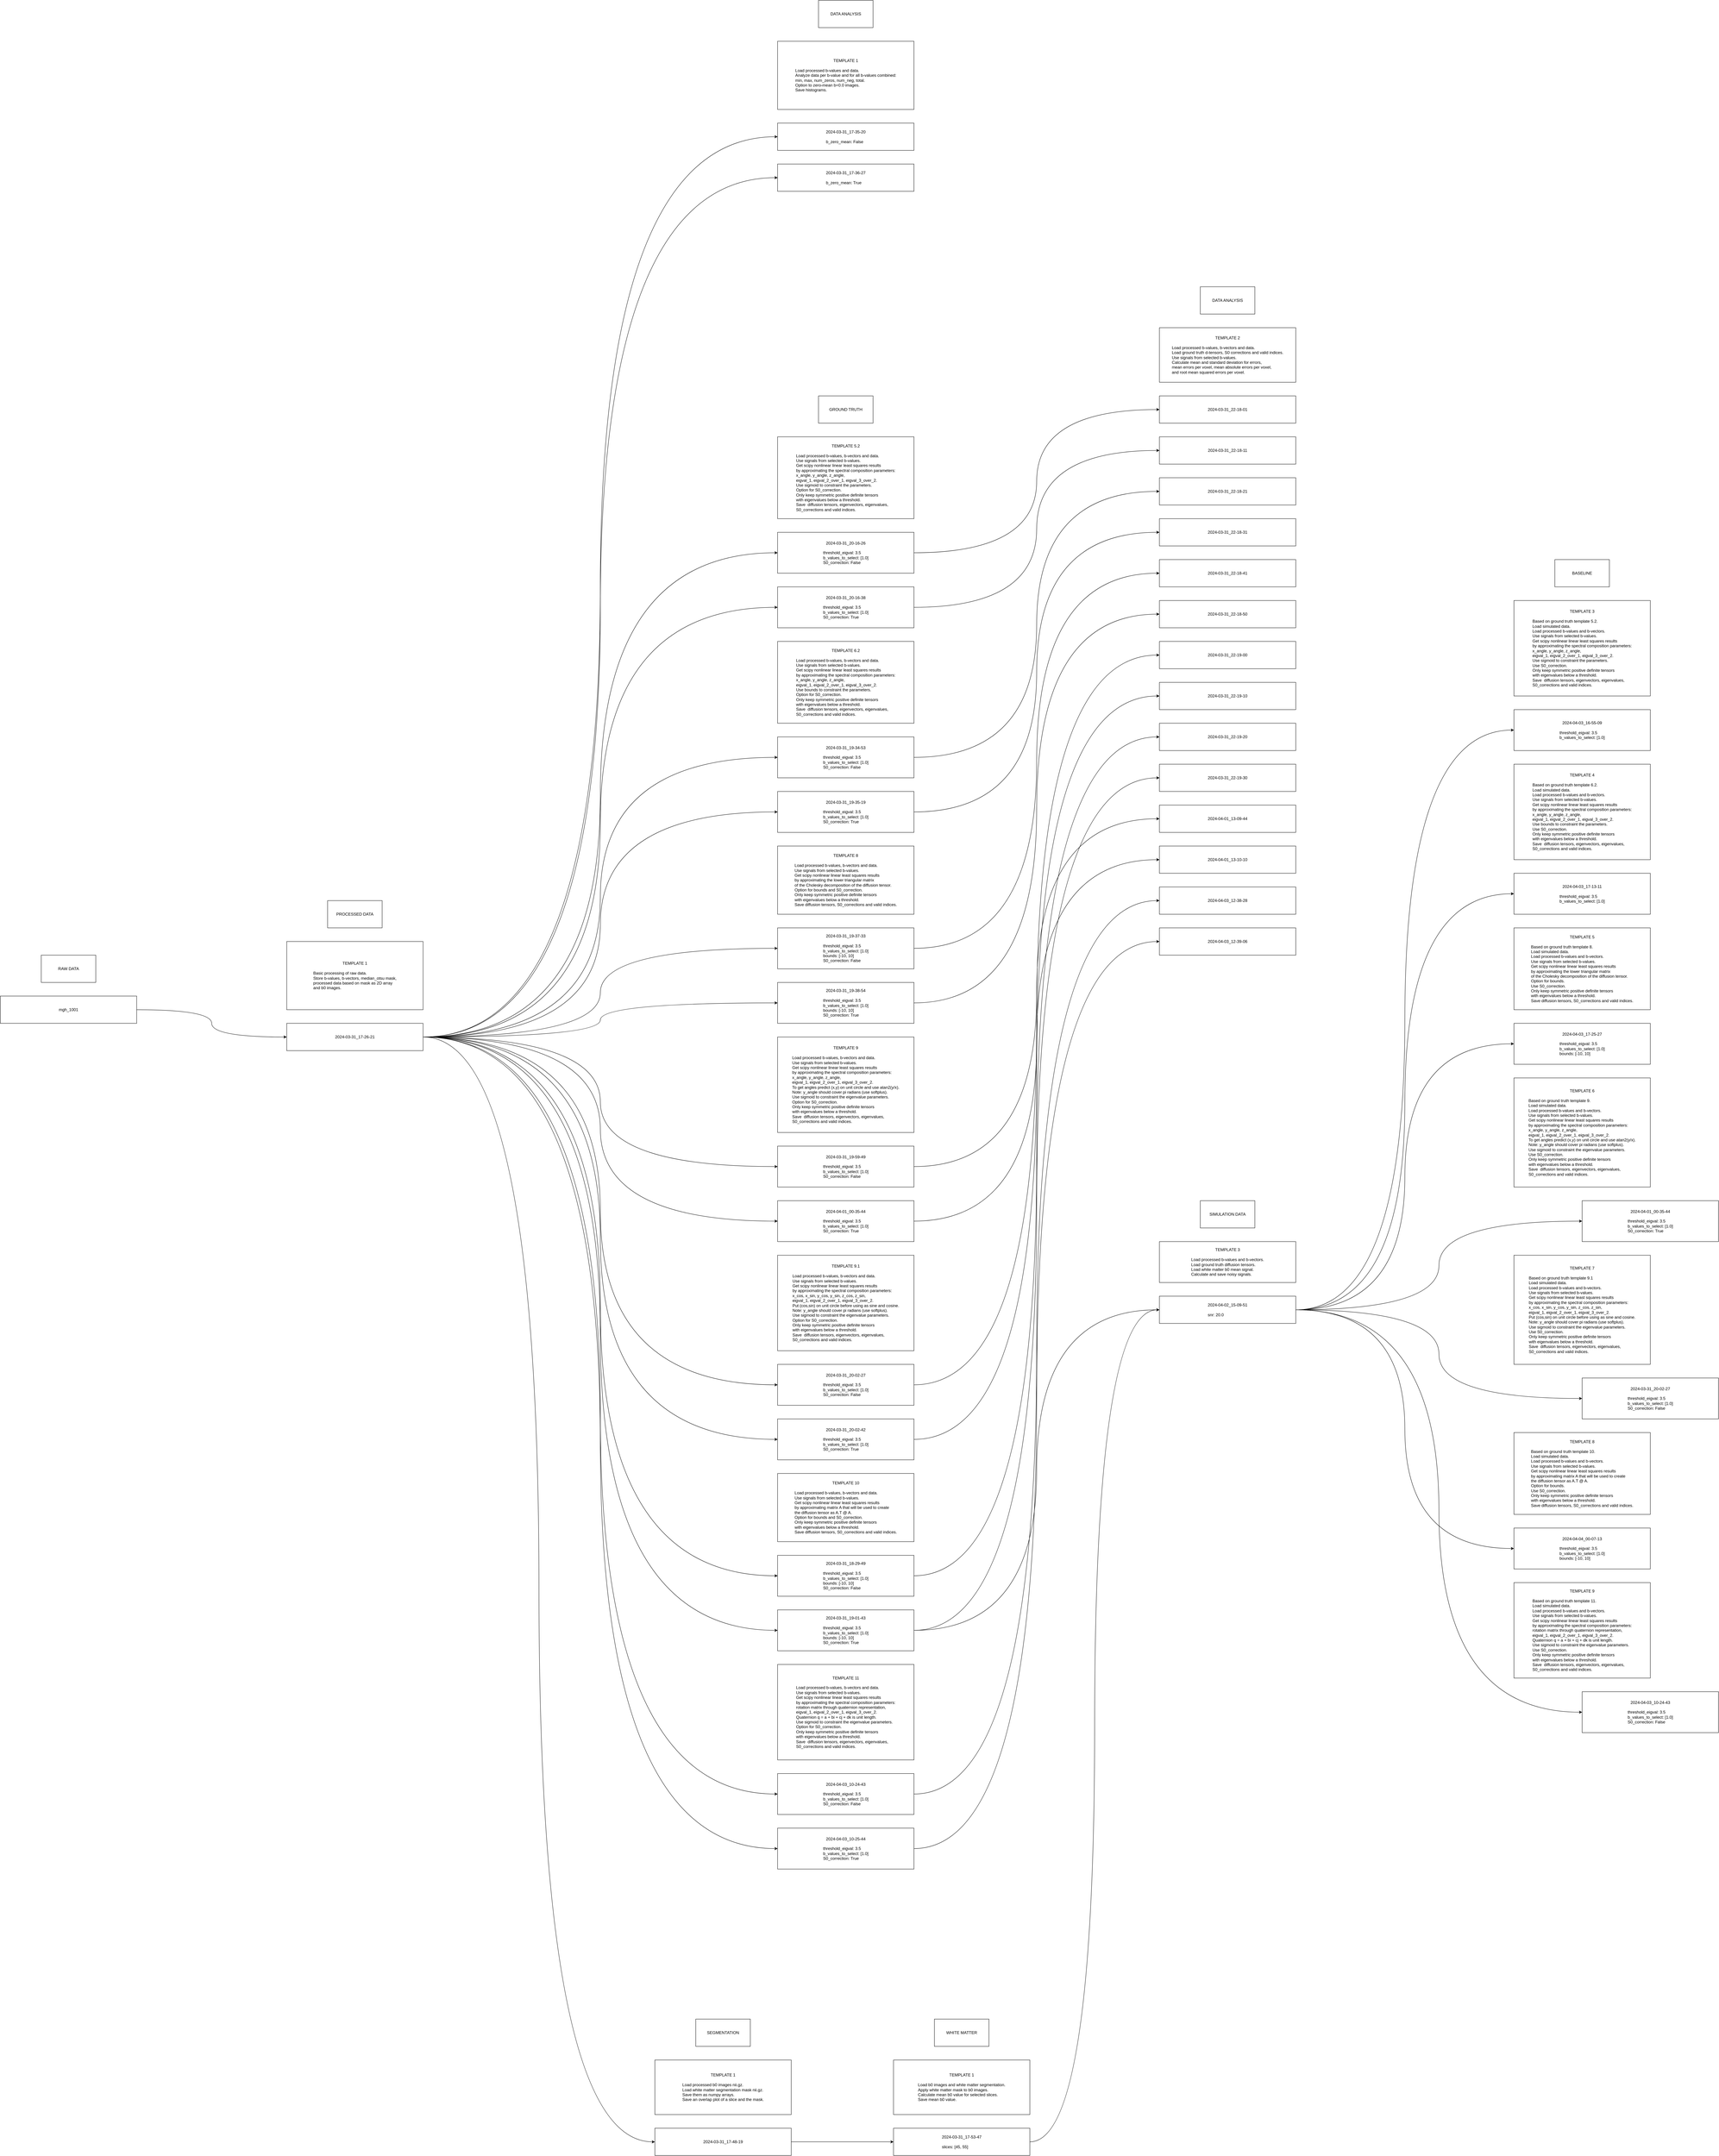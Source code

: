 <mxfile>
    <diagram id="uIHJJKto0LXYbZl0ostZ" name="Page-1">
        <mxGraphModel dx="1277" dy="1533" grid="1" gridSize="10" guides="1" tooltips="1" connect="1" arrows="1" fold="1" page="1" pageScale="1" pageWidth="1100" pageHeight="850" math="0" shadow="0">
            <root>
                <mxCell id="0"/>
                <mxCell id="1" parent="0"/>
                <mxCell id="2" value="RAW DATA" style="rounded=0;whiteSpace=wrap;html=1;" parent="1" vertex="1">
                    <mxGeometry x="400" y="2040" width="160" height="80" as="geometry"/>
                </mxCell>
                <mxCell id="8" style="edgeStyle=orthogonalEdgeStyle;html=1;exitX=1;exitY=0.5;exitDx=0;exitDy=0;entryX=0;entryY=0.5;entryDx=0;entryDy=0;fontFamily=Helvetica;fontSize=12;curved=1;" parent="1" source="3" target="6" edge="1">
                    <mxGeometry relative="1" as="geometry"/>
                </mxCell>
                <mxCell id="3" value="mgh_1001" style="rounded=0;whiteSpace=wrap;html=1;" parent="1" vertex="1">
                    <mxGeometry x="280" y="2160" width="400" height="80" as="geometry"/>
                </mxCell>
                <mxCell id="4" value="PROCESSED DATA" style="rounded=0;whiteSpace=wrap;html=1;" parent="1" vertex="1">
                    <mxGeometry x="1240" y="1880" width="160" height="80" as="geometry"/>
                </mxCell>
                <mxCell id="5" value="&lt;font style=&quot;font-size: 12px;&quot;&gt;&lt;font style=&quot;font-size: 12px;&quot;&gt;TEMPLATE 1&lt;/font&gt;&lt;br&gt;&lt;br&gt;&lt;/font&gt;&lt;div style=&quot;text-align: left;&quot;&gt;&lt;div style=&quot;&quot;&gt;&lt;font style=&quot;font-size: 12px;&quot;&gt;Basic processing of raw data.&lt;/font&gt;&lt;/div&gt;&lt;div style=&quot;&quot;&gt;&lt;font style=&quot;font-size: 12px;&quot;&gt;Store b-values, b-vectors, median_otsu mask,&lt;/font&gt;&lt;/div&gt;&lt;div style=&quot;&quot;&gt;&lt;font style=&quot;font-size: 12px;&quot;&gt;processed data based on mask as 2D array&lt;/font&gt;&lt;/div&gt;&lt;div style=&quot;&quot;&gt;&lt;font style=&quot;font-size: 12px;&quot;&gt;and b0 images.&lt;/font&gt;&lt;/div&gt;&lt;/div&gt;" style="rounded=0;whiteSpace=wrap;html=1;" parent="1" vertex="1">
                    <mxGeometry x="1120" y="2000" width="400" height="200" as="geometry"/>
                </mxCell>
                <mxCell id="13" style="edgeStyle=orthogonalEdgeStyle;html=1;exitX=1;exitY=0.5;exitDx=0;exitDy=0;entryX=0;entryY=0.5;entryDx=0;entryDy=0;fontFamily=Helvetica;fontSize=12;curved=1;" parent="1" source="6" target="11" edge="1">
                    <mxGeometry relative="1" as="geometry"/>
                </mxCell>
                <mxCell id="14" style="edgeStyle=orthogonalEdgeStyle;html=1;exitX=1;exitY=0.5;exitDx=0;exitDy=0;entryX=0;entryY=0.5;entryDx=0;entryDy=0;fontFamily=Helvetica;fontSize=12;curved=1;" parent="1" source="6" target="12" edge="1">
                    <mxGeometry relative="1" as="geometry"/>
                </mxCell>
                <mxCell id="22" style="edgeStyle=orthogonalEdgeStyle;html=1;exitX=1;exitY=0.5;exitDx=0;exitDy=0;entryX=0;entryY=0.5;entryDx=0;entryDy=0;fontFamily=Helvetica;fontSize=12;curved=1;" parent="1" source="6" target="17" edge="1">
                    <mxGeometry relative="1" as="geometry"/>
                </mxCell>
                <mxCell id="23" style="edgeStyle=orthogonalEdgeStyle;html=1;exitX=1;exitY=0.5;exitDx=0;exitDy=0;entryX=0;entryY=0.5;entryDx=0;entryDy=0;fontFamily=Helvetica;fontSize=12;curved=1;" parent="1" source="6" target="18" edge="1">
                    <mxGeometry relative="1" as="geometry"/>
                </mxCell>
                <mxCell id="24" style="edgeStyle=orthogonalEdgeStyle;html=1;exitX=1;exitY=0.5;exitDx=0;exitDy=0;entryX=0;entryY=0.5;entryDx=0;entryDy=0;fontFamily=Helvetica;fontSize=12;curved=1;" parent="1" source="6" target="20" edge="1">
                    <mxGeometry relative="1" as="geometry"/>
                </mxCell>
                <mxCell id="25" style="edgeStyle=orthogonalEdgeStyle;html=1;exitX=1;exitY=0.5;exitDx=0;exitDy=0;entryX=0;entryY=0.5;entryDx=0;entryDy=0;fontFamily=Helvetica;fontSize=12;curved=1;" parent="1" source="6" target="21" edge="1">
                    <mxGeometry relative="1" as="geometry"/>
                </mxCell>
                <mxCell id="29" style="edgeStyle=orthogonalEdgeStyle;html=1;exitX=1;exitY=0.5;exitDx=0;exitDy=0;entryX=0;entryY=0.5;entryDx=0;entryDy=0;fontFamily=Helvetica;fontSize=12;curved=1;" parent="1" source="6" target="27" edge="1">
                    <mxGeometry relative="1" as="geometry"/>
                </mxCell>
                <mxCell id="30" style="edgeStyle=orthogonalEdgeStyle;html=1;exitX=1;exitY=0.5;exitDx=0;exitDy=0;entryX=0;entryY=0.5;entryDx=0;entryDy=0;fontFamily=Helvetica;fontSize=12;curved=1;" parent="1" source="6" target="28" edge="1">
                    <mxGeometry relative="1" as="geometry"/>
                </mxCell>
                <mxCell id="34" style="edgeStyle=orthogonalEdgeStyle;html=1;exitX=1;exitY=0.5;exitDx=0;exitDy=0;entryX=0;entryY=0.5;entryDx=0;entryDy=0;fontFamily=Helvetica;fontSize=12;curved=1;" parent="1" source="6" target="32" edge="1">
                    <mxGeometry relative="1" as="geometry"/>
                </mxCell>
                <mxCell id="35" style="edgeStyle=orthogonalEdgeStyle;html=1;exitX=1;exitY=0.5;exitDx=0;exitDy=0;entryX=0;entryY=0.5;entryDx=0;entryDy=0;fontFamily=Helvetica;fontSize=12;curved=1;" parent="1" source="6" target="33" edge="1">
                    <mxGeometry relative="1" as="geometry"/>
                </mxCell>
                <mxCell id="43" style="edgeStyle=orthogonalEdgeStyle;html=1;exitX=1;exitY=0.5;exitDx=0;exitDy=0;entryX=0;entryY=0.5;entryDx=0;entryDy=0;fontFamily=Helvetica;fontSize=12;curved=1;" parent="1" source="6" target="38" edge="1">
                    <mxGeometry relative="1" as="geometry"/>
                </mxCell>
                <mxCell id="44" style="edgeStyle=orthogonalEdgeStyle;html=1;exitX=1;exitY=0.5;exitDx=0;exitDy=0;entryX=0;entryY=0.5;entryDx=0;entryDy=0;fontFamily=Helvetica;fontSize=12;curved=1;" parent="1" source="6" target="39" edge="1">
                    <mxGeometry relative="1" as="geometry"/>
                </mxCell>
                <mxCell id="45" style="edgeStyle=orthogonalEdgeStyle;html=1;exitX=1;exitY=0.5;exitDx=0;exitDy=0;entryX=0;entryY=0.5;entryDx=0;entryDy=0;fontFamily=Helvetica;fontSize=12;curved=1;" parent="1" source="6" target="41" edge="1">
                    <mxGeometry relative="1" as="geometry"/>
                </mxCell>
                <mxCell id="46" style="edgeStyle=orthogonalEdgeStyle;html=1;exitX=1;exitY=0.5;exitDx=0;exitDy=0;entryX=0;entryY=0.5;entryDx=0;entryDy=0;fontFamily=Helvetica;fontSize=12;curved=1;" parent="1" source="6" target="42" edge="1">
                    <mxGeometry relative="1" as="geometry"/>
                </mxCell>
                <mxCell id="52" style="edgeStyle=orthogonalEdgeStyle;curved=1;html=1;exitX=1;exitY=0.5;exitDx=0;exitDy=0;entryX=0;entryY=0.5;entryDx=0;entryDy=0;fontFamily=Helvetica;fontSize=12;" parent="1" source="6" target="50" edge="1">
                    <mxGeometry relative="1" as="geometry"/>
                </mxCell>
                <mxCell id="98" style="edgeStyle=orthogonalEdgeStyle;html=1;exitX=1;exitY=0.5;exitDx=0;exitDy=0;entryX=0;entryY=0.5;entryDx=0;entryDy=0;curved=1;" parent="1" source="6" target="96" edge="1">
                    <mxGeometry relative="1" as="geometry"/>
                </mxCell>
                <mxCell id="99" style="edgeStyle=orthogonalEdgeStyle;curved=1;html=1;exitX=1;exitY=0.5;exitDx=0;exitDy=0;entryX=0;entryY=0.5;entryDx=0;entryDy=0;" parent="1" source="6" target="97" edge="1">
                    <mxGeometry relative="1" as="geometry"/>
                </mxCell>
                <mxCell id="6" value="2024-03-31_17-26-21" style="rounded=0;whiteSpace=wrap;html=1;" parent="1" vertex="1">
                    <mxGeometry x="1120" y="2240" width="400" height="80" as="geometry"/>
                </mxCell>
                <mxCell id="9" value="DATA ANALYSIS" style="rounded=0;whiteSpace=wrap;html=1;glass=0;shadow=0;" parent="1" vertex="1">
                    <mxGeometry x="2680" y="-760" width="160" height="80" as="geometry"/>
                </mxCell>
                <mxCell id="10" value="&lt;font style=&quot;font-size: 12px;&quot;&gt;&lt;font style=&quot;font-size: 12px;&quot;&gt;TEMPLATE 1&lt;/font&gt;&lt;br&gt;&lt;br&gt;&lt;/font&gt;&lt;div style=&quot;text-align: left;&quot;&gt;&lt;div style=&quot;&quot;&gt;&lt;div&gt;Load processed b-values and data.&lt;/div&gt;&lt;div&gt;Analyze data per b-value and for all b-values combined:&lt;/div&gt;&lt;div&gt;min, max, num_zeros, num_neg, total.&lt;/div&gt;&lt;div&gt;Option to zero-mean b=0.0 images.&lt;/div&gt;&lt;div&gt;Save histograms.&lt;/div&gt;&lt;/div&gt;&lt;/div&gt;" style="rounded=0;whiteSpace=wrap;html=1;" parent="1" vertex="1">
                    <mxGeometry x="2560" y="-640" width="400" height="200" as="geometry"/>
                </mxCell>
                <mxCell id="11" value="2024-03-31_17-35-20&lt;br&gt;&lt;br&gt;&lt;div style=&quot;text-align: left;&quot;&gt;b_zero_mean: False&lt;br&gt;&lt;/div&gt;" style="rounded=0;whiteSpace=wrap;html=1;" parent="1" vertex="1">
                    <mxGeometry x="2560" y="-400" width="400" height="80" as="geometry"/>
                </mxCell>
                <mxCell id="12" value="2024-03-31_17-36-27&lt;br&gt;&lt;br&gt;&lt;div style=&quot;text-align: left;&quot;&gt;b_zero_mean: True&lt;br&gt;&lt;/div&gt;" style="rounded=0;whiteSpace=wrap;html=1;" parent="1" vertex="1">
                    <mxGeometry x="2560" y="-280" width="400" height="80" as="geometry"/>
                </mxCell>
                <mxCell id="15" value="GROUND TRUTH" style="rounded=0;whiteSpace=wrap;html=1;" parent="1" vertex="1">
                    <mxGeometry x="2680" y="400" width="160" height="80" as="geometry"/>
                </mxCell>
                <mxCell id="16" value="&lt;font style=&quot;font-size: 12px;&quot;&gt;&lt;font style=&quot;font-size: 12px;&quot;&gt;TEMPLATE 5.2&lt;/font&gt;&lt;br&gt;&lt;br&gt;&lt;/font&gt;&lt;div style=&quot;text-align: left;&quot;&gt;&lt;div style=&quot;&quot;&gt;&lt;div&gt;Load processed b-values, b-vectors and data.&lt;/div&gt;&lt;div&gt;Use signals from selected b-values.&lt;/div&gt;&lt;div&gt;Get scipy nonlinear linear least squares results&lt;/div&gt;&lt;div&gt;by approximating the spectral composition parameters:&lt;/div&gt;&lt;div&gt;x_angle, y_angle, z_angle,&lt;/div&gt;&lt;div&gt;eigval_1, eigval_2_over_1, eigval_3_over_2.&lt;/div&gt;&lt;div&gt;Use sigmoid to constraint the parameters.&lt;/div&gt;&lt;div&gt;Option for S0_correction.&lt;/div&gt;&lt;div&gt;Only keep symmetric positive definite tensors&amp;nbsp;&lt;/div&gt;&lt;div&gt;with eigenvalues below a threshold.&lt;/div&gt;&lt;div&gt;Save&amp;nbsp; diffusion tensors, eigenvectors, eigenvalues,&lt;/div&gt;&lt;div&gt;S0_corrections and valid indices.&lt;/div&gt;&lt;/div&gt;&lt;/div&gt;" style="rounded=0;whiteSpace=wrap;html=1;" parent="1" vertex="1">
                    <mxGeometry x="2560" y="520" width="400" height="240" as="geometry"/>
                </mxCell>
                <mxCell id="68" style="edgeStyle=orthogonalEdgeStyle;curved=1;html=1;exitX=1;exitY=0.5;exitDx=0;exitDy=0;entryX=0;entryY=0.5;entryDx=0;entryDy=0;fontFamily=Helvetica;fontSize=12;" parent="1" source="17" target="65" edge="1">
                    <mxGeometry relative="1" as="geometry"/>
                </mxCell>
                <mxCell id="17" value="2024-03-31_20-16-26&lt;br&gt;&lt;br&gt;&lt;div style=&quot;text-align: left;&quot;&gt;&lt;div&gt;threshold_eigval: 3.5&lt;/div&gt;&lt;div&gt;b_values_to_select: [1.0]&lt;/div&gt;&lt;div&gt;&lt;span style=&quot;background-color: initial;&quot;&gt;S0_correction: False&lt;/span&gt;&lt;/div&gt;&lt;/div&gt;" style="rounded=0;whiteSpace=wrap;html=1;" parent="1" vertex="1">
                    <mxGeometry x="2560" y="800" width="400" height="120" as="geometry"/>
                </mxCell>
                <mxCell id="69" style="edgeStyle=orthogonalEdgeStyle;curved=1;html=1;exitX=1;exitY=0.5;exitDx=0;exitDy=0;entryX=0;entryY=0.5;entryDx=0;entryDy=0;fontFamily=Helvetica;fontSize=12;" parent="1" source="18" target="67" edge="1">
                    <mxGeometry relative="1" as="geometry"/>
                </mxCell>
                <mxCell id="18" value="2024-03-31_20-16-38&lt;br&gt;&lt;br&gt;&lt;div style=&quot;text-align: left;&quot;&gt;&lt;div&gt;threshold_eigval: 3.5&lt;/div&gt;&lt;div&gt;b_values_to_select: [1.0]&lt;/div&gt;&lt;div&gt;&lt;span style=&quot;background-color: initial;&quot;&gt;S0_correction: True&lt;/span&gt;&lt;/div&gt;&lt;/div&gt;" style="rounded=0;whiteSpace=wrap;html=1;" parent="1" vertex="1">
                    <mxGeometry x="2560" y="960" width="400" height="120" as="geometry"/>
                </mxCell>
                <mxCell id="19" value="&lt;font style=&quot;font-size: 12px;&quot;&gt;&lt;font style=&quot;font-size: 12px;&quot;&gt;TEMPLATE 6.2&lt;/font&gt;&lt;br&gt;&lt;br&gt;&lt;/font&gt;&lt;div style=&quot;text-align: left;&quot;&gt;&lt;div style=&quot;&quot;&gt;&lt;div&gt;Load processed b-values, b-vectors and data.&lt;/div&gt;&lt;div&gt;Use signals from selected b-values.&lt;/div&gt;&lt;div&gt;Get scipy nonlinear linear least squares results&lt;/div&gt;&lt;div&gt;by approximating the spectral composition parameters:&lt;/div&gt;&lt;div&gt;x_angle, y_angle, z_angle,&lt;/div&gt;&lt;div&gt;eigval_1, eigval_2_over_1, eigval_3_over_2.&lt;/div&gt;&lt;div&gt;Use bounds to constraint the parameters.&lt;/div&gt;&lt;div&gt;Option for S0_correction.&lt;/div&gt;&lt;div&gt;Only keep symmetric positive definite tensors&amp;nbsp;&lt;/div&gt;&lt;div&gt;with eigenvalues below a threshold.&lt;/div&gt;&lt;div&gt;Save&amp;nbsp; diffusion tensors, eigenvectors, eigenvalues,&lt;/div&gt;&lt;div&gt;S0_corrections and valid indices.&lt;/div&gt;&lt;/div&gt;&lt;/div&gt;" style="rounded=0;whiteSpace=wrap;html=1;" parent="1" vertex="1">
                    <mxGeometry x="2560" y="1120" width="400" height="240" as="geometry"/>
                </mxCell>
                <mxCell id="71" style="edgeStyle=orthogonalEdgeStyle;curved=1;html=1;exitX=1;exitY=0.5;exitDx=0;exitDy=0;entryX=0;entryY=0.5;entryDx=0;entryDy=0;fontFamily=Helvetica;fontSize=12;" parent="1" source="20" target="70" edge="1">
                    <mxGeometry relative="1" as="geometry"/>
                </mxCell>
                <mxCell id="20" value="2024-03-31_19-34-53&lt;br&gt;&lt;br&gt;&lt;div style=&quot;text-align: left;&quot;&gt;&lt;div&gt;threshold_eigval: 3.5&lt;/div&gt;&lt;div&gt;b_values_to_select: [1.0]&lt;/div&gt;&lt;div&gt;&lt;span style=&quot;background-color: initial;&quot;&gt;S0_correction: False&lt;/span&gt;&lt;br&gt;&lt;/div&gt;&lt;/div&gt;" style="rounded=0;whiteSpace=wrap;html=1;" parent="1" vertex="1">
                    <mxGeometry x="2560" y="1400" width="400" height="120" as="geometry"/>
                </mxCell>
                <mxCell id="73" style="edgeStyle=orthogonalEdgeStyle;curved=1;html=1;exitX=1;exitY=0.5;exitDx=0;exitDy=0;entryX=0;entryY=0.5;entryDx=0;entryDy=0;fontFamily=Helvetica;fontSize=12;" parent="1" source="21" target="72" edge="1">
                    <mxGeometry relative="1" as="geometry"/>
                </mxCell>
                <mxCell id="21" value="2024-03-31_19-35-19&lt;br&gt;&lt;br&gt;&lt;div style=&quot;text-align: left;&quot;&gt;&lt;div&gt;threshold_eigval: 3.5&lt;/div&gt;&lt;div&gt;b_values_to_select: [1.0]&lt;/div&gt;&lt;div&gt;&lt;span style=&quot;background-color: initial;&quot;&gt;S0_correction: True&lt;/span&gt;&lt;/div&gt;&lt;/div&gt;" style="rounded=0;whiteSpace=wrap;html=1;" parent="1" vertex="1">
                    <mxGeometry x="2560" y="1560" width="400" height="120" as="geometry"/>
                </mxCell>
                <mxCell id="26" value="&lt;font style=&quot;font-size: 12px;&quot;&gt;&lt;font style=&quot;font-size: 12px;&quot;&gt;TEMPLATE 8&lt;/font&gt;&lt;br&gt;&lt;br&gt;&lt;/font&gt;&lt;div style=&quot;text-align: left;&quot;&gt;&lt;div style=&quot;&quot;&gt;&lt;div&gt;Load processed b-values, b-vectors and data.&lt;/div&gt;&lt;div&gt;Use signals from selected b-values.&lt;/div&gt;&lt;div&gt;Get scipy nonlinear linear least squares results&lt;/div&gt;&lt;div&gt;by approximating the lower triangular matrix&amp;nbsp;&lt;/div&gt;&lt;div&gt;of the Cholesky decomposition of the diffusion tensor.&lt;/div&gt;&lt;div&gt;Option for bounds and S0_correction.&lt;/div&gt;&lt;div&gt;Only keep symmetric positive definite tensors&amp;nbsp;&lt;/div&gt;&lt;div&gt;with eigenvalues below a threshold.&lt;/div&gt;&lt;div&gt;Save diffusion tensors, S0_corrections and valid indices.&lt;/div&gt;&lt;/div&gt;&lt;/div&gt;" style="rounded=0;whiteSpace=wrap;html=1;" parent="1" vertex="1">
                    <mxGeometry x="2560" y="1720" width="400" height="200" as="geometry"/>
                </mxCell>
                <mxCell id="75" style="edgeStyle=orthogonalEdgeStyle;curved=1;html=1;exitX=1;exitY=0.5;exitDx=0;exitDy=0;entryX=0;entryY=0.5;entryDx=0;entryDy=0;fontFamily=Helvetica;fontSize=12;" parent="1" source="27" target="74" edge="1">
                    <mxGeometry relative="1" as="geometry"/>
                </mxCell>
                <mxCell id="27" value="2024-03-31_19-37-33&lt;br&gt;&lt;br&gt;&lt;div style=&quot;text-align: left;&quot;&gt;&lt;div&gt;threshold_eigval: 3.5&lt;/div&gt;&lt;div&gt;b_values_to_select: [1.0]&lt;/div&gt;&lt;div&gt;bounds: [-10, 10]&lt;br&gt;&lt;/div&gt;&lt;div&gt;&lt;span style=&quot;background-color: initial;&quot;&gt;S0_correction: False&lt;/span&gt;&lt;br&gt;&lt;/div&gt;&lt;/div&gt;" style="rounded=0;whiteSpace=wrap;html=1;" parent="1" vertex="1">
                    <mxGeometry x="2560" y="1960" width="400" height="120" as="geometry"/>
                </mxCell>
                <mxCell id="77" style="edgeStyle=orthogonalEdgeStyle;curved=1;html=1;exitX=1;exitY=0.5;exitDx=0;exitDy=0;entryX=0;entryY=0.5;entryDx=0;entryDy=0;fontFamily=Helvetica;fontSize=12;" parent="1" source="28" target="76" edge="1">
                    <mxGeometry relative="1" as="geometry"/>
                </mxCell>
                <mxCell id="28" value="2024-03-31_19-38-54&lt;br&gt;&lt;br&gt;&lt;div style=&quot;text-align: left;&quot;&gt;&lt;div&gt;threshold_eigval: 3.5&lt;/div&gt;&lt;div&gt;b_values_to_select: [1.0]&lt;/div&gt;&lt;div&gt;bounds: [-10, 10]&lt;br&gt;&lt;/div&gt;&lt;div&gt;&lt;span style=&quot;background-color: initial;&quot;&gt;S0_correction: True&lt;/span&gt;&lt;/div&gt;&lt;/div&gt;" style="rounded=0;whiteSpace=wrap;html=1;" parent="1" vertex="1">
                    <mxGeometry x="2560" y="2120" width="400" height="120" as="geometry"/>
                </mxCell>
                <mxCell id="31" value="&lt;font style=&quot;font-size: 12px;&quot;&gt;&lt;font style=&quot;font-size: 12px;&quot;&gt;TEMPLATE 9&lt;/font&gt;&lt;br&gt;&lt;br&gt;&lt;/font&gt;&lt;div style=&quot;text-align: left;&quot;&gt;&lt;div style=&quot;&quot;&gt;&lt;div&gt;Load processed b-values, b-vectors and data.&lt;/div&gt;&lt;div&gt;Use signals from selected b-values.&lt;/div&gt;&lt;div&gt;Get scipy nonlinear linear least squares results&lt;/div&gt;&lt;div&gt;by approximating the spectral composition parameters:&lt;/div&gt;&lt;div&gt;x_angle, y_angle, z_angle,&lt;/div&gt;&lt;div&gt;eigval_1, eigval_2_over_1, eigval_3_over_2.&lt;/div&gt;&lt;div&gt;To get angles predict (x,y) on unit circle and use atan2(y/x).&lt;/div&gt;&lt;div&gt;Note: y_angle should cover pi radians (use softplus).&lt;/div&gt;&lt;div&gt;Use sigmoid to constraint the eigenvalue parameters.&lt;/div&gt;&lt;div&gt;Option for S0_correction.&lt;/div&gt;&lt;div&gt;Only keep symmetric positive definite tensors&amp;nbsp;&lt;/div&gt;&lt;div&gt;with eigenvalues below a threshold.&lt;/div&gt;&lt;div&gt;Save&amp;nbsp; diffusion tensors, eigenvectors, eigenvalues,&lt;/div&gt;&lt;div&gt;S0_corrections and valid indices.&lt;/div&gt;&lt;/div&gt;&lt;/div&gt;" style="rounded=0;whiteSpace=wrap;html=1;" parent="1" vertex="1">
                    <mxGeometry x="2560" y="2280" width="400" height="280" as="geometry"/>
                </mxCell>
                <mxCell id="87" style="edgeStyle=orthogonalEdgeStyle;curved=1;html=1;exitX=1;exitY=0.5;exitDx=0;exitDy=0;entryX=0;entryY=0.5;entryDx=0;entryDy=0;fontFamily=Helvetica;fontSize=12;" parent="1" source="32" target="86" edge="1">
                    <mxGeometry relative="1" as="geometry"/>
                </mxCell>
                <mxCell id="32" value="2024-03-31_19-59-49&lt;br&gt;&lt;br&gt;&lt;div style=&quot;text-align: left;&quot;&gt;&lt;div&gt;threshold_eigval: 3.5&lt;/div&gt;&lt;div&gt;b_values_to_select: [1.0]&lt;/div&gt;&lt;div&gt;&lt;span style=&quot;background-color: initial;&quot;&gt;S0_correction: False&lt;/span&gt;&lt;br&gt;&lt;/div&gt;&lt;/div&gt;" style="rounded=0;whiteSpace=wrap;html=1;" parent="1" vertex="1">
                    <mxGeometry x="2560" y="2600" width="400" height="120" as="geometry"/>
                </mxCell>
                <mxCell id="89" style="edgeStyle=orthogonalEdgeStyle;curved=1;html=1;exitX=1;exitY=0.5;exitDx=0;exitDy=0;entryX=0;entryY=0.5;entryDx=0;entryDy=0;fontFamily=Helvetica;fontSize=12;" parent="1" source="33" target="88" edge="1">
                    <mxGeometry relative="1" as="geometry"/>
                </mxCell>
                <mxCell id="33" value="2024-04-01_00-35-44&lt;br&gt;&lt;br&gt;&lt;div style=&quot;text-align: left;&quot;&gt;&lt;div&gt;threshold_eigval: 3.5&lt;/div&gt;&lt;div&gt;b_values_to_select: [1.0]&lt;/div&gt;&lt;div&gt;&lt;span style=&quot;background-color: initial;&quot;&gt;S0_correction: True&lt;/span&gt;&lt;/div&gt;&lt;/div&gt;" style="rounded=0;whiteSpace=wrap;html=1;" parent="1" vertex="1">
                    <mxGeometry x="2560" y="2760" width="400" height="120" as="geometry"/>
                </mxCell>
                <mxCell id="37" value="&lt;font style=&quot;font-size: 12px;&quot;&gt;&lt;font style=&quot;font-size: 12px;&quot;&gt;TEMPLATE 9.1&lt;/font&gt;&lt;br&gt;&lt;br&gt;&lt;/font&gt;&lt;div style=&quot;text-align: left;&quot;&gt;&lt;div style=&quot;&quot;&gt;&lt;div&gt;Load processed b-values, b-vectors and data.&lt;/div&gt;&lt;div&gt;Use signals from selected b-values.&lt;/div&gt;&lt;div&gt;Get scipy nonlinear linear least squares results&lt;/div&gt;&lt;div&gt;by approximating the spectral composition parameters:&lt;/div&gt;&lt;div&gt;x_cos, x_sin, y_cos, y_sin, z_cos, z_sin,&lt;/div&gt;&lt;div&gt;eigval_1, eigval_2_over_1, eigval_3_over_2.&lt;/div&gt;&lt;div&gt;Put (cos,sin) on unit circle before using as sine and cosine.&lt;/div&gt;&lt;div&gt;Note: y_angle should cover pi radians (use softplus).&lt;/div&gt;&lt;div&gt;Use sigmoid to constraint the eigenvalue parameters.&lt;/div&gt;&lt;div&gt;Option for S0_correction.&lt;/div&gt;&lt;div&gt;Only keep symmetric positive definite tensors&amp;nbsp;&lt;/div&gt;&lt;div&gt;with eigenvalues below a threshold.&lt;/div&gt;&lt;div&gt;Save&amp;nbsp; diffusion tensors, eigenvectors, eigenvalues,&lt;/div&gt;&lt;div&gt;S0_corrections and valid indices.&lt;/div&gt;&lt;/div&gt;&lt;/div&gt;" style="rounded=0;whiteSpace=wrap;html=1;" parent="1" vertex="1">
                    <mxGeometry x="2560" y="2920" width="400" height="280" as="geometry"/>
                </mxCell>
                <mxCell id="79" style="edgeStyle=orthogonalEdgeStyle;curved=1;html=1;exitX=1;exitY=0.5;exitDx=0;exitDy=0;entryX=0;entryY=0.5;entryDx=0;entryDy=0;fontFamily=Helvetica;fontSize=12;" parent="1" source="38" target="78" edge="1">
                    <mxGeometry relative="1" as="geometry"/>
                </mxCell>
                <mxCell id="38" value="2024-03-31_20-02-27&lt;br&gt;&lt;br&gt;&lt;div style=&quot;text-align: left;&quot;&gt;&lt;div&gt;threshold_eigval: 3.5&lt;/div&gt;&lt;div&gt;b_values_to_select: [1.0]&lt;/div&gt;&lt;div&gt;&lt;span style=&quot;background-color: initial;&quot;&gt;S0_correction: False&lt;/span&gt;&lt;br&gt;&lt;/div&gt;&lt;/div&gt;" style="rounded=0;whiteSpace=wrap;html=1;" parent="1" vertex="1">
                    <mxGeometry x="2560" y="3240" width="400" height="120" as="geometry"/>
                </mxCell>
                <mxCell id="81" style="edgeStyle=orthogonalEdgeStyle;curved=1;html=1;exitX=1;exitY=0.5;exitDx=0;exitDy=0;entryX=0;entryY=0.5;entryDx=0;entryDy=0;fontFamily=Helvetica;fontSize=12;" parent="1" source="39" target="80" edge="1">
                    <mxGeometry relative="1" as="geometry"/>
                </mxCell>
                <mxCell id="39" value="2024-03-31_20-02-42&lt;br&gt;&lt;br&gt;&lt;div style=&quot;text-align: left;&quot;&gt;&lt;div&gt;threshold_eigval: 3.5&lt;/div&gt;&lt;div&gt;b_values_to_select: [1.0]&lt;/div&gt;&lt;div&gt;&lt;span style=&quot;background-color: initial;&quot;&gt;S0_correction: True&lt;/span&gt;&lt;/div&gt;&lt;/div&gt;" style="rounded=0;whiteSpace=wrap;html=1;" parent="1" vertex="1">
                    <mxGeometry x="2560" y="3400" width="400" height="120" as="geometry"/>
                </mxCell>
                <mxCell id="40" value="&lt;font style=&quot;font-size: 12px;&quot;&gt;&lt;font style=&quot;font-size: 12px;&quot;&gt;TEMPLATE 10&lt;/font&gt;&lt;br&gt;&lt;br&gt;&lt;/font&gt;&lt;div style=&quot;text-align: left;&quot;&gt;&lt;div style=&quot;&quot;&gt;&lt;div&gt;Load processed b-values, b-vectors and data.&lt;/div&gt;&lt;div&gt;Use signals from selected b-values.&lt;/div&gt;&lt;div&gt;Get scipy nonlinear linear least squares results&lt;/div&gt;&lt;div&gt;by approximating matrix A that will be used to create&amp;nbsp;&lt;/div&gt;&lt;div&gt;the diffusion tensor as A.T @ A.&lt;/div&gt;&lt;div&gt;Option for bounds and S0_correction.&lt;/div&gt;&lt;div&gt;Only keep symmetric positive definite tensors&amp;nbsp;&lt;/div&gt;&lt;div&gt;with eigenvalues below a threshold.&lt;/div&gt;&lt;div&gt;Save diffusion tensors, S0_corrections and valid indices.&lt;/div&gt;&lt;/div&gt;&lt;/div&gt;" style="rounded=0;whiteSpace=wrap;html=1;" parent="1" vertex="1">
                    <mxGeometry x="2560" y="3560" width="400" height="200" as="geometry"/>
                </mxCell>
                <mxCell id="83" style="edgeStyle=orthogonalEdgeStyle;curved=1;html=1;exitX=1;exitY=0.5;exitDx=0;exitDy=0;entryX=0;entryY=0.5;entryDx=0;entryDy=0;fontFamily=Helvetica;fontSize=12;" parent="1" source="41" target="82" edge="1">
                    <mxGeometry relative="1" as="geometry"/>
                </mxCell>
                <mxCell id="41" value="2024-03-31_18-29-49&lt;br&gt;&lt;br&gt;&lt;div style=&quot;text-align: left;&quot;&gt;&lt;div&gt;threshold_eigval: 3.5&lt;/div&gt;&lt;div&gt;b_values_to_select: [1.0]&lt;/div&gt;&lt;div&gt;bounds: [-10, 10]&lt;br&gt;&lt;/div&gt;&lt;div&gt;&lt;span style=&quot;background-color: initial;&quot;&gt;S0_correction: False&lt;/span&gt;&lt;br&gt;&lt;/div&gt;&lt;/div&gt;" style="rounded=0;whiteSpace=wrap;html=1;" parent="1" vertex="1">
                    <mxGeometry x="2560" y="3800" width="400" height="120" as="geometry"/>
                </mxCell>
                <mxCell id="85" style="edgeStyle=orthogonalEdgeStyle;curved=1;html=1;exitX=1;exitY=0.5;exitDx=0;exitDy=0;entryX=0;entryY=0.5;entryDx=0;entryDy=0;fontFamily=Helvetica;fontSize=12;" parent="1" source="42" target="84" edge="1">
                    <mxGeometry relative="1" as="geometry"/>
                </mxCell>
                <mxCell id="94" style="edgeStyle=orthogonalEdgeStyle;curved=1;html=1;exitX=1;exitY=0.5;exitDx=0;exitDy=0;entryX=0;entryY=0.5;entryDx=0;entryDy=0;" parent="1" source="42" target="90" edge="1">
                    <mxGeometry relative="1" as="geometry"/>
                </mxCell>
                <mxCell id="42" value="2024-03-31_19-01-43&lt;br&gt;&lt;br&gt;&lt;div style=&quot;text-align: left;&quot;&gt;&lt;div&gt;threshold_eigval: 3.5&lt;/div&gt;&lt;div&gt;b_values_to_select: [1.0]&lt;/div&gt;&lt;div&gt;bounds: [-10, 10]&lt;br&gt;&lt;/div&gt;&lt;div&gt;&lt;span style=&quot;background-color: initial;&quot;&gt;S0_correction: True&lt;/span&gt;&lt;/div&gt;&lt;/div&gt;" style="rounded=0;whiteSpace=wrap;html=1;" parent="1" vertex="1">
                    <mxGeometry x="2560" y="3960" width="400" height="120" as="geometry"/>
                </mxCell>
                <mxCell id="48" value="SEGMENTATION" style="rounded=0;whiteSpace=wrap;html=1;glass=0;shadow=0;" parent="1" vertex="1">
                    <mxGeometry x="2320" y="5160" width="160" height="80" as="geometry"/>
                </mxCell>
                <mxCell id="49" value="&lt;font style=&quot;font-size: 12px;&quot;&gt;&lt;font style=&quot;font-size: 12px;&quot;&gt;TEMPLATE 1&lt;/font&gt;&lt;br&gt;&lt;br&gt;&lt;/font&gt;&lt;div style=&quot;text-align: left;&quot;&gt;&lt;div style=&quot;&quot;&gt;&lt;div&gt;Load processed b0 images nii.gz.&lt;/div&gt;&lt;div&gt;Load white matter segmentation mask nii.gz.&lt;/div&gt;&lt;div&gt;Save them as numpy arrays.&lt;/div&gt;&lt;div&gt;Save an overlap plot of a slice and the mask.&lt;/div&gt;&lt;/div&gt;&lt;/div&gt;" style="rounded=0;whiteSpace=wrap;html=1;" parent="1" vertex="1">
                    <mxGeometry x="2200" y="5280" width="400" height="160" as="geometry"/>
                </mxCell>
                <mxCell id="58" style="edgeStyle=orthogonalEdgeStyle;curved=1;html=1;exitX=1;exitY=0.5;exitDx=0;exitDy=0;entryX=0;entryY=0.5;entryDx=0;entryDy=0;fontFamily=Helvetica;fontSize=12;" parent="1" source="50" target="55" edge="1">
                    <mxGeometry relative="1" as="geometry"/>
                </mxCell>
                <mxCell id="50" value="2024-03-31_17-48-19" style="rounded=0;whiteSpace=wrap;html=1;" parent="1" vertex="1">
                    <mxGeometry x="2200" y="5480" width="400" height="80" as="geometry"/>
                </mxCell>
                <mxCell id="53" value="WHITE MATTER" style="rounded=0;whiteSpace=wrap;html=1;glass=0;shadow=0;" parent="1" vertex="1">
                    <mxGeometry x="3020" y="5160" width="160" height="80" as="geometry"/>
                </mxCell>
                <mxCell id="54" value="&lt;font style=&quot;font-size: 12px;&quot;&gt;&lt;font style=&quot;font-size: 12px;&quot;&gt;TEMPLATE 1&lt;/font&gt;&lt;br&gt;&lt;br&gt;&lt;/font&gt;&lt;div style=&quot;text-align: left;&quot;&gt;&lt;div style=&quot;&quot;&gt;&lt;div&gt;Load b0 images and white matter segmentation.&lt;/div&gt;&lt;div&gt;Apply white matter mask to b0 images.&lt;/div&gt;&lt;div&gt;Calculate mean b0 value for selected slices.&lt;/div&gt;&lt;div&gt;Save mean b0 value.&lt;/div&gt;&lt;/div&gt;&lt;/div&gt;" style="rounded=0;whiteSpace=wrap;html=1;" parent="1" vertex="1">
                    <mxGeometry x="2900" y="5280" width="400" height="160" as="geometry"/>
                </mxCell>
                <mxCell id="93" style="edgeStyle=orthogonalEdgeStyle;html=1;exitX=1;exitY=0.5;exitDx=0;exitDy=0;entryX=0;entryY=0.5;entryDx=0;entryDy=0;curved=1;" parent="1" source="55" target="90" edge="1">
                    <mxGeometry relative="1" as="geometry"/>
                </mxCell>
                <mxCell id="55" value="2024-03-31_17-53-47&lt;br&gt;&lt;br&gt;&lt;div style=&quot;text-align: left;&quot;&gt;slices: [45, 55]&lt;br&gt;&lt;/div&gt;" style="rounded=0;whiteSpace=wrap;html=1;" parent="1" vertex="1">
                    <mxGeometry x="2900" y="5480" width="400" height="80" as="geometry"/>
                </mxCell>
                <mxCell id="59" value="&lt;font style=&quot;font-size: 12px;&quot;&gt;&lt;font style=&quot;font-size: 12px;&quot;&gt;TEMPLATE 3&lt;/font&gt;&lt;br&gt;&lt;br&gt;&lt;/font&gt;&lt;div style=&quot;text-align: left;&quot;&gt;&lt;div style=&quot;&quot;&gt;&lt;div&gt;Load processed b-values and b-vectors.&lt;/div&gt;&lt;div&gt;Load ground truth diffusion tensors.&lt;/div&gt;&lt;div&gt;Load white matter b0 mean signal.&lt;/div&gt;&lt;div&gt;Calculate and save noisy signals.&lt;/div&gt;&lt;/div&gt;&lt;/div&gt;" style="rounded=0;whiteSpace=wrap;html=1;" parent="1" vertex="1">
                    <mxGeometry x="3680" y="2880" width="400" height="120" as="geometry"/>
                </mxCell>
                <mxCell id="61" value="SIMULATION DATA" style="rounded=0;whiteSpace=wrap;html=1;" parent="1" vertex="1">
                    <mxGeometry x="3800" y="2760" width="160" height="80" as="geometry"/>
                </mxCell>
                <mxCell id="64" value="&lt;font style=&quot;font-size: 12px;&quot;&gt;&lt;font style=&quot;font-size: 12px;&quot;&gt;TEMPLATE 2&lt;/font&gt;&lt;br&gt;&lt;br&gt;&lt;/font&gt;&lt;div style=&quot;text-align: left;&quot;&gt;&lt;div style=&quot;&quot;&gt;&lt;div&gt;Load processed b-values, b-vectors and data.&lt;/div&gt;&lt;div&gt;Load ground truth d-tensors, S0 corrections and valid indices.&lt;/div&gt;&lt;div&gt;Use signals from selected b-values.&lt;/div&gt;&lt;div&gt;Calculate mean and standard deviation for errors,&amp;nbsp;&lt;/div&gt;&lt;div&gt;mean errors per voxel, mean absolute errors per voxel,&amp;nbsp;&lt;/div&gt;&lt;div&gt;and root mean squared errors per voxel.&lt;/div&gt;&lt;/div&gt;&lt;/div&gt;" style="rounded=0;whiteSpace=wrap;html=1;" parent="1" vertex="1">
                    <mxGeometry x="3680" y="200" width="400" height="160" as="geometry"/>
                </mxCell>
                <mxCell id="65" value="2024-03-31_22-18-01" style="rounded=0;whiteSpace=wrap;html=1;" parent="1" vertex="1">
                    <mxGeometry x="3680" y="400" width="400" height="80" as="geometry"/>
                </mxCell>
                <mxCell id="66" value="DATA ANALYSIS" style="rounded=0;whiteSpace=wrap;html=1;" parent="1" vertex="1">
                    <mxGeometry x="3800" y="80" width="160" height="80" as="geometry"/>
                </mxCell>
                <mxCell id="67" value="2024-03-31_22-18-11" style="rounded=0;whiteSpace=wrap;html=1;" parent="1" vertex="1">
                    <mxGeometry x="3680" y="520" width="400" height="80" as="geometry"/>
                </mxCell>
                <mxCell id="70" value="2024-03-31_22-18-21" style="rounded=0;whiteSpace=wrap;html=1;" parent="1" vertex="1">
                    <mxGeometry x="3680" y="640" width="400" height="80" as="geometry"/>
                </mxCell>
                <mxCell id="72" value="2024-03-31_22-18-31" style="rounded=0;whiteSpace=wrap;html=1;" parent="1" vertex="1">
                    <mxGeometry x="3680" y="760" width="400" height="80" as="geometry"/>
                </mxCell>
                <mxCell id="74" value="2024-03-31_22-18-41" style="rounded=0;whiteSpace=wrap;html=1;" parent="1" vertex="1">
                    <mxGeometry x="3680" y="880" width="400" height="80" as="geometry"/>
                </mxCell>
                <mxCell id="76" value="2024-03-31_22-18-50" style="rounded=0;whiteSpace=wrap;html=1;" parent="1" vertex="1">
                    <mxGeometry x="3680" y="1000" width="400" height="80" as="geometry"/>
                </mxCell>
                <mxCell id="78" value="2024-03-31_22-19-00" style="rounded=0;whiteSpace=wrap;html=1;" parent="1" vertex="1">
                    <mxGeometry x="3680" y="1120" width="400" height="80" as="geometry"/>
                </mxCell>
                <mxCell id="80" value="2024-03-31_22-19-10" style="rounded=0;whiteSpace=wrap;html=1;" parent="1" vertex="1">
                    <mxGeometry x="3680" y="1240" width="400" height="80" as="geometry"/>
                </mxCell>
                <mxCell id="82" value="2024-03-31_22-19-20" style="rounded=0;whiteSpace=wrap;html=1;" parent="1" vertex="1">
                    <mxGeometry x="3680" y="1360" width="400" height="80" as="geometry"/>
                </mxCell>
                <mxCell id="84" value="2024-03-31_22-19-30" style="rounded=0;whiteSpace=wrap;html=1;" parent="1" vertex="1">
                    <mxGeometry x="3680" y="1480" width="400" height="80" as="geometry"/>
                </mxCell>
                <mxCell id="86" value="2024-04-01_13-09-44" style="rounded=0;whiteSpace=wrap;html=1;" parent="1" vertex="1">
                    <mxGeometry x="3680" y="1600" width="400" height="80" as="geometry"/>
                </mxCell>
                <mxCell id="88" value="2024-04-01_13-10-10" style="rounded=0;whiteSpace=wrap;html=1;" parent="1" vertex="1">
                    <mxGeometry x="3680" y="1720" width="400" height="80" as="geometry"/>
                </mxCell>
                <mxCell id="126" style="edgeStyle=orthogonalEdgeStyle;html=1;exitX=1;exitY=0.5;exitDx=0;exitDy=0;entryX=0;entryY=0.5;entryDx=0;entryDy=0;curved=1;" edge="1" parent="1" source="90" target="107">
                    <mxGeometry relative="1" as="geometry"/>
                </mxCell>
                <mxCell id="127" style="edgeStyle=orthogonalEdgeStyle;curved=1;html=1;exitX=1;exitY=0.5;exitDx=0;exitDy=0;entryX=0;entryY=0.5;entryDx=0;entryDy=0;" edge="1" parent="1" source="90" target="109">
                    <mxGeometry relative="1" as="geometry"/>
                </mxCell>
                <mxCell id="128" style="edgeStyle=orthogonalEdgeStyle;curved=1;html=1;exitX=1;exitY=0.5;exitDx=0;exitDy=0;entryX=0;entryY=0.5;entryDx=0;entryDy=0;" edge="1" parent="1" source="90" target="112">
                    <mxGeometry relative="1" as="geometry"/>
                </mxCell>
                <mxCell id="129" style="edgeStyle=orthogonalEdgeStyle;html=1;exitX=1;exitY=0.5;exitDx=0;exitDy=0;entryX=0;entryY=0.5;entryDx=0;entryDy=0;curved=1;" edge="1" parent="1" source="90" target="116">
                    <mxGeometry relative="1" as="geometry"/>
                </mxCell>
                <mxCell id="130" style="edgeStyle=orthogonalEdgeStyle;curved=1;html=1;exitX=1;exitY=0.5;exitDx=0;exitDy=0;entryX=0;entryY=0.5;entryDx=0;entryDy=0;" edge="1" parent="1" source="90" target="118">
                    <mxGeometry relative="1" as="geometry"/>
                </mxCell>
                <mxCell id="131" style="edgeStyle=orthogonalEdgeStyle;curved=1;html=1;exitX=1;exitY=0.5;exitDx=0;exitDy=0;entryX=0;entryY=0.5;entryDx=0;entryDy=0;" edge="1" parent="1" source="90" target="121">
                    <mxGeometry relative="1" as="geometry"/>
                </mxCell>
                <mxCell id="132" style="edgeStyle=orthogonalEdgeStyle;curved=1;html=1;exitX=1;exitY=0.5;exitDx=0;exitDy=0;entryX=0;entryY=0.5;entryDx=0;entryDy=0;" edge="1" parent="1" source="90" target="124">
                    <mxGeometry relative="1" as="geometry"/>
                </mxCell>
                <mxCell id="90" value="2024-04-02_15-09-51&lt;br&gt;&lt;br&gt;&lt;div style=&quot;text-align: left;&quot;&gt;&lt;div&gt;snr: 20.0&lt;br&gt;&lt;/div&gt;&lt;/div&gt;" style="rounded=0;whiteSpace=wrap;html=1;" parent="1" vertex="1">
                    <mxGeometry x="3680" y="3040" width="400" height="80" as="geometry"/>
                </mxCell>
                <mxCell id="95" value="&lt;font style=&quot;font-size: 12px;&quot;&gt;&lt;font style=&quot;font-size: 12px;&quot;&gt;TEMPLATE 11&lt;/font&gt;&lt;br&gt;&lt;br&gt;&lt;/font&gt;&lt;div style=&quot;text-align: left;&quot;&gt;&lt;div style=&quot;&quot;&gt;&lt;div&gt;Load processed b-values, b-vectors and data.&lt;/div&gt;&lt;div&gt;Use signals from selected b-values.&lt;/div&gt;&lt;div&gt;Get scipy nonlinear linear least squares results&lt;/div&gt;&lt;div&gt;by approximating the spectral composition parameters:&lt;/div&gt;&lt;div&gt;rotation matrix through quaternion representation,&lt;/div&gt;&lt;div&gt;eigval_1, eigval_2_over_1, eigval_3_over_2.&lt;/div&gt;&lt;div&gt;Quaternion q = a + bi + cj + dk is unit length.&lt;/div&gt;&lt;div&gt;Use sigmoid to constraint the eigenvalue parameters.&lt;/div&gt;&lt;div&gt;Option for S0_correction.&lt;/div&gt;&lt;div&gt;Only keep symmetric positive definite tensors&amp;nbsp;&lt;/div&gt;&lt;div&gt;with eigenvalues below a threshold.&lt;/div&gt;&lt;div&gt;Save&amp;nbsp; diffusion tensors, eigenvectors, eigenvalues,&lt;/div&gt;&lt;div&gt;S0_corrections and valid indices.&lt;/div&gt;&lt;/div&gt;&lt;/div&gt;" style="rounded=0;whiteSpace=wrap;html=1;" parent="1" vertex="1">
                    <mxGeometry x="2560" y="4120" width="400" height="280" as="geometry"/>
                </mxCell>
                <mxCell id="102" style="edgeStyle=orthogonalEdgeStyle;curved=1;html=1;exitX=1;exitY=0.5;exitDx=0;exitDy=0;entryX=0;entryY=0.5;entryDx=0;entryDy=0;" parent="1" source="96" target="100" edge="1">
                    <mxGeometry relative="1" as="geometry"/>
                </mxCell>
                <mxCell id="96" value="2024-04-03_10-24-43&lt;br&gt;&lt;br&gt;&lt;div style=&quot;text-align: left;&quot;&gt;&lt;div&gt;threshold_eigval: 3.5&lt;/div&gt;&lt;div&gt;b_values_to_select: [1.0]&lt;/div&gt;&lt;div&gt;&lt;span style=&quot;background-color: initial;&quot;&gt;S0_correction: False&lt;/span&gt;&lt;br&gt;&lt;/div&gt;&lt;/div&gt;" style="rounded=0;whiteSpace=wrap;html=1;" parent="1" vertex="1">
                    <mxGeometry x="2560" y="4440" width="400" height="120" as="geometry"/>
                </mxCell>
                <mxCell id="103" style="edgeStyle=orthogonalEdgeStyle;curved=1;html=1;exitX=1;exitY=0.5;exitDx=0;exitDy=0;entryX=0;entryY=0.5;entryDx=0;entryDy=0;" parent="1" source="97" target="101" edge="1">
                    <mxGeometry relative="1" as="geometry"/>
                </mxCell>
                <mxCell id="97" value="2024-04-03_10-25-44&lt;br&gt;&lt;br&gt;&lt;div style=&quot;text-align: left;&quot;&gt;&lt;div&gt;threshold_eigval: 3.5&lt;/div&gt;&lt;div&gt;b_values_to_select: [1.0]&lt;/div&gt;&lt;div&gt;&lt;span style=&quot;background-color: initial;&quot;&gt;S0_correction: True&lt;/span&gt;&lt;/div&gt;&lt;/div&gt;" style="rounded=0;whiteSpace=wrap;html=1;" parent="1" vertex="1">
                    <mxGeometry x="2560" y="4600" width="400" height="120" as="geometry"/>
                </mxCell>
                <mxCell id="100" value="2024-04-03_12-38-28" style="rounded=0;whiteSpace=wrap;html=1;" parent="1" vertex="1">
                    <mxGeometry x="3680" y="1840" width="400" height="80" as="geometry"/>
                </mxCell>
                <mxCell id="101" value="2024-04-03_12-39-06" style="rounded=0;whiteSpace=wrap;html=1;" parent="1" vertex="1">
                    <mxGeometry x="3680" y="1960" width="400" height="80" as="geometry"/>
                </mxCell>
                <mxCell id="104" value="BASELINE" style="rounded=0;whiteSpace=wrap;html=1;" vertex="1" parent="1">
                    <mxGeometry x="4840" y="880" width="160" height="80" as="geometry"/>
                </mxCell>
                <mxCell id="105" value="&lt;font style=&quot;font-size: 12px;&quot;&gt;&lt;font style=&quot;font-size: 12px;&quot;&gt;TEMPLATE 3&lt;/font&gt;&lt;br&gt;&lt;br&gt;&lt;/font&gt;&lt;div style=&quot;text-align: left;&quot;&gt;&lt;div style=&quot;&quot;&gt;&lt;div&gt;Based on ground truth template 5.2.&lt;/div&gt;&lt;div&gt;Load simulated data.&lt;/div&gt;&lt;div&gt;Load processed b-values and b-vectors.&lt;/div&gt;&lt;div&gt;Use signals from selected b-values.&lt;/div&gt;&lt;div&gt;Get scipy nonlinear linear least squares results&lt;/div&gt;&lt;div&gt;by approximating the spectral composition parameters:&lt;/div&gt;&lt;div&gt;x_angle, y_angle, z_angle,&lt;/div&gt;&lt;div&gt;eigval_1, eigval_2_over_1, eigval_3_over_2.&lt;/div&gt;&lt;div&gt;Use sigmoid to constraint the parameters.&lt;/div&gt;&lt;div&gt;Use S0_correction.&lt;/div&gt;&lt;div&gt;Only keep symmetric positive definite tensors&amp;nbsp;&lt;/div&gt;&lt;div&gt;with eigenvalues below a threshold.&lt;/div&gt;&lt;div&gt;Save&amp;nbsp; diffusion tensors, eigenvectors, eigenvalues,&lt;/div&gt;&lt;div&gt;S0_corrections and valid indices.&lt;/div&gt;&lt;/div&gt;&lt;/div&gt;" style="rounded=0;whiteSpace=wrap;html=1;" vertex="1" parent="1">
                    <mxGeometry x="4720" y="1000" width="400" height="280" as="geometry"/>
                </mxCell>
                <mxCell id="107" value="2024-04-03_16-55-09&lt;br&gt;&lt;br&gt;&lt;div style=&quot;text-align: left;&quot;&gt;&lt;div&gt;threshold_eigval: 3.5&lt;/div&gt;&lt;div&gt;b_values_to_select: [1.0]&lt;/div&gt;&lt;/div&gt;" style="rounded=0;whiteSpace=wrap;html=1;" vertex="1" parent="1">
                    <mxGeometry x="4720" y="1320" width="400" height="120" as="geometry"/>
                </mxCell>
                <mxCell id="108" value="&lt;font style=&quot;font-size: 12px;&quot;&gt;&lt;font style=&quot;font-size: 12px;&quot;&gt;TEMPLATE 4&lt;/font&gt;&lt;br&gt;&lt;br&gt;&lt;/font&gt;&lt;div style=&quot;text-align: left;&quot;&gt;&lt;div style=&quot;&quot;&gt;&lt;div&gt;Based on ground truth template 6.2.&lt;/div&gt;&lt;div&gt;Load simulated data.&lt;/div&gt;&lt;div&gt;Load processed b-values and b-vectors.&lt;/div&gt;&lt;div&gt;Use signals from selected b-values.&lt;/div&gt;&lt;div&gt;Get scipy nonlinear linear least squares results&lt;/div&gt;&lt;div&gt;by approximating the spectral composition parameters:&lt;/div&gt;&lt;div&gt;x_angle, y_angle, z_angle,&lt;/div&gt;&lt;div&gt;eigval_1, eigval_2_over_1, eigval_3_over_2.&lt;/div&gt;&lt;div&gt;Use bounds to constraint the parameters.&lt;/div&gt;&lt;div&gt;Use S0_correction.&lt;/div&gt;&lt;div&gt;Only keep symmetric positive definite tensors&amp;nbsp;&lt;/div&gt;&lt;div&gt;with eigenvalues below a threshold.&lt;/div&gt;&lt;div&gt;Save&amp;nbsp; diffusion tensors, eigenvectors, eigenvalues,&lt;/div&gt;&lt;div&gt;S0_corrections and valid indices.&lt;/div&gt;&lt;/div&gt;&lt;/div&gt;" style="rounded=0;whiteSpace=wrap;html=1;" vertex="1" parent="1">
                    <mxGeometry x="4720" y="1480" width="400" height="280" as="geometry"/>
                </mxCell>
                <mxCell id="109" value="2024-04-03_17-13-11&lt;br&gt;&lt;br&gt;&lt;div style=&quot;text-align: left;&quot;&gt;&lt;div&gt;threshold_eigval: 3.5&lt;/div&gt;&lt;div&gt;b_values_to_select: [1.0]&lt;/div&gt;&lt;/div&gt;" style="rounded=0;whiteSpace=wrap;html=1;" vertex="1" parent="1">
                    <mxGeometry x="4720" y="1800" width="400" height="120" as="geometry"/>
                </mxCell>
                <mxCell id="111" value="&lt;font style=&quot;font-size: 12px;&quot;&gt;&lt;font style=&quot;font-size: 12px;&quot;&gt;TEMPLATE 5&lt;/font&gt;&lt;br&gt;&lt;br&gt;&lt;/font&gt;&lt;div style=&quot;text-align: left;&quot;&gt;&lt;div style=&quot;&quot;&gt;&lt;div&gt;Based on ground truth template 8.&lt;/div&gt;&lt;div&gt;Load simulated data.&lt;/div&gt;&lt;div&gt;Load processed b-values and b-vectors.&lt;/div&gt;&lt;div&gt;Use signals from selected b-values.&lt;/div&gt;&lt;div&gt;Get scipy nonlinear linear least squares results&lt;/div&gt;&lt;div&gt;by approximating the lower triangular matrix&amp;nbsp;&lt;/div&gt;&lt;div&gt;of the Cholesky decomposition of the diffusion tensor.&lt;/div&gt;&lt;div&gt;Option for bounds.&lt;/div&gt;&lt;div&gt;Use S0_correction.&lt;/div&gt;&lt;div&gt;Only keep symmetric positive definite tensors&amp;nbsp;&lt;/div&gt;&lt;div&gt;with eigenvalues below a threshold.&lt;/div&gt;&lt;div&gt;Save diffusion tensors, S0_corrections and valid indices.&lt;/div&gt;&lt;/div&gt;&lt;/div&gt;" style="rounded=0;whiteSpace=wrap;html=1;" vertex="1" parent="1">
                    <mxGeometry x="4720" y="1960" width="400" height="240" as="geometry"/>
                </mxCell>
                <mxCell id="112" value="2024-04-03_17-25-27&lt;br&gt;&lt;br&gt;&lt;div style=&quot;text-align: left;&quot;&gt;&lt;div&gt;threshold_eigval: 3.5&lt;/div&gt;&lt;div&gt;b_values_to_select: [1.0]&lt;/div&gt;&lt;div&gt;bounds: [-10, 10]&lt;/div&gt;&lt;/div&gt;" style="rounded=0;whiteSpace=wrap;html=1;" vertex="1" parent="1">
                    <mxGeometry x="4720" y="2240" width="400" height="120" as="geometry"/>
                </mxCell>
                <mxCell id="114" value="&lt;font style=&quot;font-size: 12px;&quot;&gt;&lt;font style=&quot;font-size: 12px;&quot;&gt;TEMPLATE 6&lt;/font&gt;&lt;br&gt;&lt;br&gt;&lt;/font&gt;&lt;div style=&quot;text-align: left;&quot;&gt;&lt;div style=&quot;&quot;&gt;&lt;div&gt;Based on ground truth template 9.&lt;/div&gt;&lt;div&gt;Load simulated data.&lt;/div&gt;&lt;div&gt;Load processed b-values and b-vectors.&lt;/div&gt;&lt;div&gt;Use signals from selected b-values.&lt;/div&gt;&lt;div&gt;Get scipy nonlinear linear least squares results&lt;/div&gt;&lt;div&gt;by approximating the spectral composition parameters:&lt;/div&gt;&lt;div&gt;x_angle, y_angle, z_angle,&lt;/div&gt;&lt;div&gt;eigval_1, eigval_2_over_1, eigval_3_over_2.&lt;/div&gt;&lt;div&gt;To get angles predict (x,y) on unit circle and use atan2(y/x).&lt;/div&gt;&lt;div&gt;Note: y_angle should cover pi radians (use softplus).&lt;/div&gt;&lt;div&gt;Use sigmoid to constraint the eigenvalue parameters.&lt;/div&gt;&lt;div&gt;Use S0_correction.&lt;/div&gt;&lt;div&gt;Only keep symmetric positive definite tensors&amp;nbsp;&lt;/div&gt;&lt;div&gt;with eigenvalues below a threshold.&lt;/div&gt;&lt;div&gt;Save&amp;nbsp; diffusion tensors, eigenvectors, eigenvalues,&lt;/div&gt;&lt;div&gt;S0_corrections and valid indices.&lt;/div&gt;&lt;/div&gt;&lt;/div&gt;" style="rounded=0;whiteSpace=wrap;html=1;" vertex="1" parent="1">
                    <mxGeometry x="4720" y="2400" width="400" height="320" as="geometry"/>
                </mxCell>
                <mxCell id="116" value="2024-04-01_00-35-44&lt;br&gt;&lt;br&gt;&lt;div style=&quot;text-align: left;&quot;&gt;&lt;div&gt;threshold_eigval: 3.5&lt;/div&gt;&lt;div&gt;b_values_to_select: [1.0]&lt;/div&gt;&lt;div&gt;&lt;span style=&quot;background-color: initial;&quot;&gt;S0_correction: True&lt;/span&gt;&lt;/div&gt;&lt;/div&gt;" style="rounded=0;whiteSpace=wrap;html=1;" vertex="1" parent="1">
                    <mxGeometry x="4920" y="2760" width="400" height="120" as="geometry"/>
                </mxCell>
                <mxCell id="117" value="&lt;font style=&quot;font-size: 12px;&quot;&gt;&lt;font style=&quot;font-size: 12px;&quot;&gt;TEMPLATE 7&lt;/font&gt;&lt;br&gt;&lt;br&gt;&lt;/font&gt;&lt;div style=&quot;text-align: left;&quot;&gt;&lt;div style=&quot;&quot;&gt;&lt;div&gt;Based on ground truth template 9.1&lt;/div&gt;&lt;div&gt;Load simulated data.&lt;/div&gt;&lt;div&gt;Load processed b-values and b-vectors.&lt;/div&gt;&lt;div&gt;Use signals from selected b-values.&lt;/div&gt;&lt;div&gt;Get scipy nonlinear linear least squares results&lt;/div&gt;&lt;div&gt;by approximating the spectral composition parameters:&lt;/div&gt;&lt;div&gt;x_cos, x_sin, y_cos, y_sin, z_cos, z_sin,&lt;/div&gt;&lt;div&gt;eigval_1, eigval_2_over_1, eigval_3_over_2.&lt;/div&gt;&lt;div&gt;Put (cos,sin) on unit circle before using as sine and cosine.&lt;/div&gt;&lt;div&gt;Note: y_angle should cover pi radians (use softplus).&lt;/div&gt;&lt;div&gt;Use sigmoid to constraint the eigenvalue parameters.&lt;/div&gt;&lt;div&gt;Use S0_correction.&lt;/div&gt;&lt;div&gt;Only keep symmetric positive definite tensors&amp;nbsp;&lt;/div&gt;&lt;div&gt;with eigenvalues below a threshold.&lt;/div&gt;&lt;div&gt;Save&amp;nbsp; diffusion tensors, eigenvectors, eigenvalues,&lt;/div&gt;&lt;div&gt;S0_corrections and valid indices.&lt;/div&gt;&lt;/div&gt;&lt;/div&gt;" style="rounded=0;whiteSpace=wrap;html=1;" vertex="1" parent="1">
                    <mxGeometry x="4720" y="2920" width="400" height="320" as="geometry"/>
                </mxCell>
                <mxCell id="118" value="2024-03-31_20-02-27&lt;br&gt;&lt;br&gt;&lt;div style=&quot;text-align: left;&quot;&gt;&lt;div&gt;threshold_eigval: 3.5&lt;/div&gt;&lt;div&gt;b_values_to_select: [1.0]&lt;/div&gt;&lt;div&gt;&lt;span style=&quot;background-color: initial;&quot;&gt;S0_correction: False&lt;/span&gt;&lt;br&gt;&lt;/div&gt;&lt;/div&gt;" style="rounded=0;whiteSpace=wrap;html=1;" vertex="1" parent="1">
                    <mxGeometry x="4920" y="3280" width="400" height="120" as="geometry"/>
                </mxCell>
                <mxCell id="120" value="&lt;font style=&quot;font-size: 12px;&quot;&gt;&lt;font style=&quot;font-size: 12px;&quot;&gt;TEMPLATE 8&lt;/font&gt;&lt;br&gt;&lt;br&gt;&lt;/font&gt;&lt;div style=&quot;text-align: left;&quot;&gt;&lt;div style=&quot;&quot;&gt;&lt;div&gt;Based on ground truth template 10.&lt;/div&gt;&lt;div&gt;Load simulated data.&lt;/div&gt;&lt;div&gt;Load processed b-values and b-vectors.&lt;/div&gt;&lt;div&gt;Use signals from selected b-values.&lt;/div&gt;&lt;div&gt;Get scipy nonlinear linear least squares results&lt;/div&gt;&lt;div&gt;by approximating matrix A that will be used to create&amp;nbsp;&lt;/div&gt;&lt;div&gt;the diffusion tensor as A.T @ A.&lt;/div&gt;&lt;div&gt;Option for bounds.&lt;/div&gt;&lt;div&gt;Use S0_correction.&lt;/div&gt;&lt;div&gt;Only keep symmetric positive definite tensors&amp;nbsp;&lt;/div&gt;&lt;div&gt;with eigenvalues below a threshold.&lt;/div&gt;&lt;div&gt;Save diffusion tensors, S0_corrections and valid indices.&lt;/div&gt;&lt;/div&gt;&lt;/div&gt;" style="rounded=0;whiteSpace=wrap;html=1;" vertex="1" parent="1">
                    <mxGeometry x="4720" y="3440" width="400" height="240" as="geometry"/>
                </mxCell>
                <mxCell id="121" value="2024-04-04_00-07-13&lt;br&gt;&lt;br&gt;&lt;div style=&quot;text-align: left;&quot;&gt;&lt;div&gt;threshold_eigval: 3.5&lt;/div&gt;&lt;div&gt;b_values_to_select: [1.0]&lt;/div&gt;&lt;div&gt;bounds: [-10, 10]&lt;/div&gt;&lt;/div&gt;" style="rounded=0;whiteSpace=wrap;html=1;" vertex="1" parent="1">
                    <mxGeometry x="4720" y="3720" width="400" height="120" as="geometry"/>
                </mxCell>
                <mxCell id="123" value="&lt;font style=&quot;font-size: 12px;&quot;&gt;&lt;font style=&quot;font-size: 12px;&quot;&gt;TEMPLATE 9&lt;/font&gt;&lt;br&gt;&lt;br&gt;&lt;/font&gt;&lt;div style=&quot;text-align: left;&quot;&gt;&lt;div style=&quot;&quot;&gt;&lt;div&gt;Based on ground truth template 11.&lt;/div&gt;&lt;div&gt;Load simulated data.&lt;/div&gt;&lt;div&gt;Load processed b-values and b-vectors.&lt;/div&gt;&lt;div&gt;Use signals from selected b-values.&lt;/div&gt;&lt;div&gt;Get scipy nonlinear linear least squares results&lt;/div&gt;&lt;div&gt;by approximating the spectral composition parameters:&lt;/div&gt;&lt;div&gt;rotation matrix through quaternion representation,&lt;/div&gt;&lt;div&gt;eigval_1, eigval_2_over_1, eigval_3_over_2.&lt;/div&gt;&lt;div&gt;Quaternion q = a + bi + cj + dk is unit length.&lt;/div&gt;&lt;div&gt;Use sigmoid to constraint the eigenvalue parameters.&lt;/div&gt;&lt;div&gt;Use S0_correction.&lt;/div&gt;&lt;div&gt;Only keep symmetric positive definite tensors&amp;nbsp;&lt;/div&gt;&lt;div&gt;with eigenvalues below a threshold.&lt;/div&gt;&lt;div&gt;Save&amp;nbsp; diffusion tensors, eigenvectors, eigenvalues,&lt;/div&gt;&lt;div&gt;S0_corrections and valid indices.&lt;/div&gt;&lt;/div&gt;&lt;/div&gt;" style="rounded=0;whiteSpace=wrap;html=1;" vertex="1" parent="1">
                    <mxGeometry x="4720" y="3880" width="400" height="280" as="geometry"/>
                </mxCell>
                <mxCell id="124" value="2024-04-03_10-24-43&lt;br&gt;&lt;br&gt;&lt;div style=&quot;text-align: left;&quot;&gt;&lt;div&gt;threshold_eigval: 3.5&lt;/div&gt;&lt;div&gt;b_values_to_select: [1.0]&lt;/div&gt;&lt;div&gt;&lt;span style=&quot;background-color: initial;&quot;&gt;S0_correction: False&lt;/span&gt;&lt;br&gt;&lt;/div&gt;&lt;/div&gt;" style="rounded=0;whiteSpace=wrap;html=1;" vertex="1" parent="1">
                    <mxGeometry x="4920" y="4200" width="400" height="120" as="geometry"/>
                </mxCell>
            </root>
        </mxGraphModel>
    </diagram>
</mxfile>